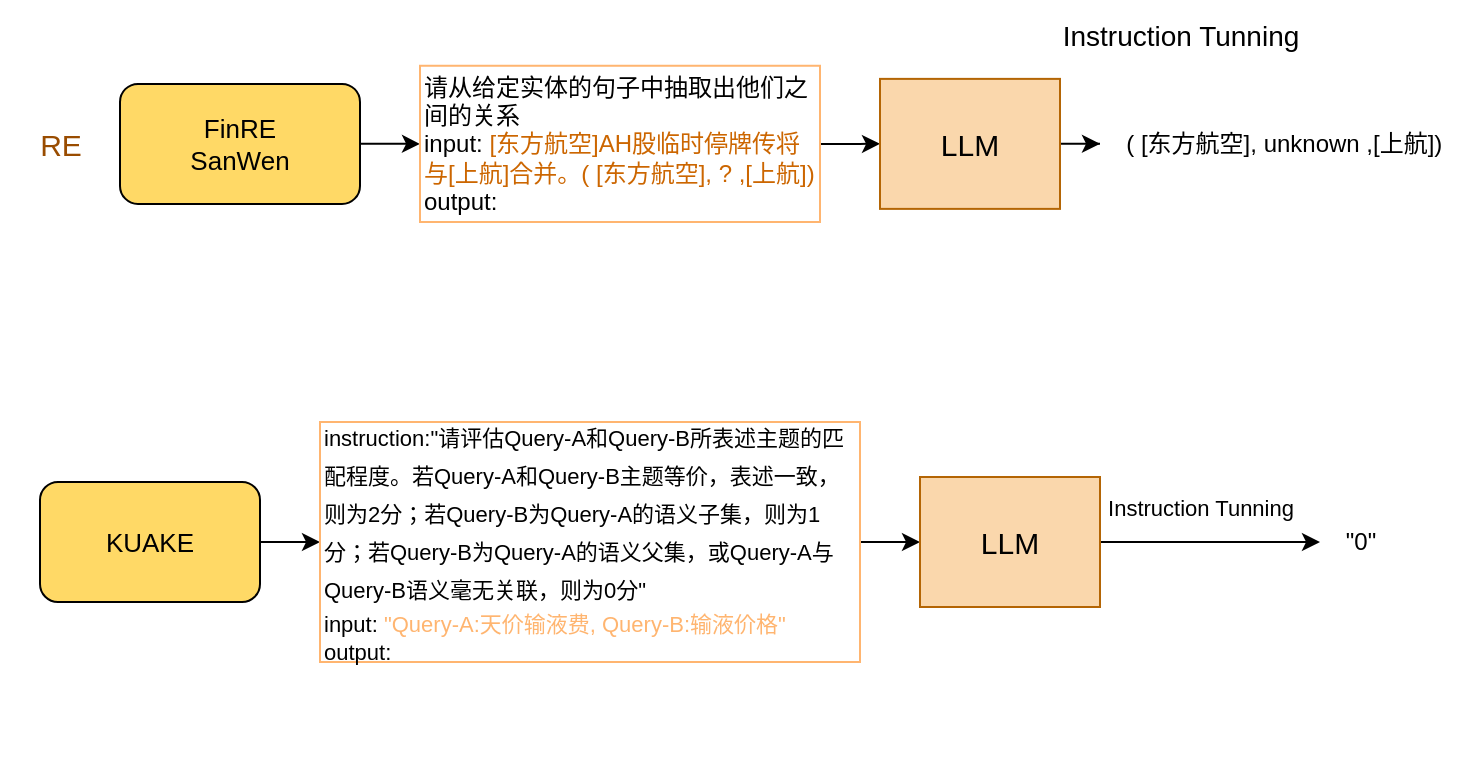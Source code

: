 <mxfile version="22.1.11" type="github">
  <diagram name="第 1 页" id="e0tXGLQbWe1YhPj0isI4">
    <mxGraphModel dx="906" dy="579" grid="1" gridSize="10" guides="1" tooltips="1" connect="1" arrows="1" fold="1" page="1" pageScale="1" pageWidth="827" pageHeight="1169" math="0" shadow="0">
      <root>
        <mxCell id="0" />
        <mxCell id="1" parent="0" />
        <mxCell id="YJZsNohducnvphbNoGTL-1" value="" style="edgeStyle=orthogonalEdgeStyle;rounded=0;orthogonalLoop=1;jettySize=auto;html=1;" edge="1" source="YJZsNohducnvphbNoGTL-2" target="YJZsNohducnvphbNoGTL-5" parent="1">
          <mxGeometry relative="1" as="geometry" />
        </mxCell>
        <mxCell id="YJZsNohducnvphbNoGTL-2" value="&lt;span style=&quot;font-size: 13px;&quot;&gt;KUAKE&lt;/span&gt;" style="rounded=1;whiteSpace=wrap;html=1;fillColor=#FFD966;gradientColor=none;" vertex="1" parent="1">
          <mxGeometry x="100" y="720" width="110" height="60" as="geometry" />
        </mxCell>
        <mxCell id="YJZsNohducnvphbNoGTL-4" value="" style="edgeStyle=orthogonalEdgeStyle;rounded=0;orthogonalLoop=1;jettySize=auto;html=1;" edge="1" source="YJZsNohducnvphbNoGTL-5" target="YJZsNohducnvphbNoGTL-7" parent="1">
          <mxGeometry relative="1" as="geometry" />
        </mxCell>
        <mxCell id="YJZsNohducnvphbNoGTL-5" value="&lt;div style=&quot;color: rgb(204, 204, 204); font-family: Consolas, &amp;quot;Courier New&amp;quot;, monospace; line-height: 19px;&quot;&gt;&lt;/div&gt;&lt;div style=&quot;line-height: 19px; font-size: 11px;&quot;&gt;&lt;font style=&quot;font-size: 11px;&quot; face=&quot;Helvetica&quot;&gt;instruction:&quot;请评估Query-A和Query-B所表述主题的匹配程度。若Query-A和Query-B主题等价，表述一致，则为2分；若Query-B为Query-A的语义子集，则为1分；若Query-B为Query-A的语义父集，或Query-A与Query-B语义毫无关联，则为0分&quot;&lt;/font&gt;&lt;/div&gt;&lt;font style=&quot;font-size: 11px;&quot;&gt;input:&amp;nbsp;&lt;font style=&quot;font-size: 11px;&quot; color=&quot;#ffb570&quot;&gt;&quot;Query-A:天价输液费, Query-B:输液价格&quot;&lt;/font&gt;&lt;br&gt;output:&amp;nbsp;&lt;/font&gt;" style="whiteSpace=wrap;html=1;align=left;strokeColor=#FFB570;" vertex="1" parent="1">
          <mxGeometry x="240" y="690" width="270" height="120" as="geometry" />
        </mxCell>
        <mxCell id="YJZsNohducnvphbNoGTL-6" value="" style="edgeStyle=orthogonalEdgeStyle;rounded=0;orthogonalLoop=1;jettySize=auto;html=1;" edge="1" source="YJZsNohducnvphbNoGTL-7" target="YJZsNohducnvphbNoGTL-8" parent="1">
          <mxGeometry relative="1" as="geometry" />
        </mxCell>
        <mxCell id="YJZsNohducnvphbNoGTL-7" value="&lt;font style=&quot;font-size: 15px;&quot;&gt;LLM&lt;/font&gt;" style="rounded=0;whiteSpace=wrap;html=1;fillColor=#fad7ac;strokeColor=#b46504;" vertex="1" parent="1">
          <mxGeometry x="540" y="717.5" width="90" height="65" as="geometry" />
        </mxCell>
        <mxCell id="YJZsNohducnvphbNoGTL-8" value="&quot;0&quot;" style="text;html=1;align=center;verticalAlign=middle;resizable=0;points=[];autosize=1;strokeColor=none;fillColor=none;" vertex="1" parent="1">
          <mxGeometry x="740" y="735" width="40" height="30" as="geometry" />
        </mxCell>
        <mxCell id="YJZsNohducnvphbNoGTL-9" value="&lt;font style=&quot;font-size: 11px;&quot;&gt;Instruction Tunning&lt;/font&gt;" style="text;html=1;align=center;verticalAlign=middle;resizable=0;points=[];autosize=1;strokeColor=none;fillColor=none;fontSize=11;" vertex="1" parent="1">
          <mxGeometry x="620" y="717.5" width="120" height="30" as="geometry" />
        </mxCell>
        <mxCell id="YJZsNohducnvphbNoGTL-22" value="" style="rounded=0;whiteSpace=wrap;html=1;fillColor=none;strokeColor=none;" vertex="1" parent="1">
          <mxGeometry x="80" y="640" width="700" height="220" as="geometry" />
        </mxCell>
        <mxCell id="YJZsNohducnvphbNoGTL-23" value="" style="edgeStyle=orthogonalEdgeStyle;rounded=0;orthogonalLoop=1;jettySize=auto;html=1;" edge="1" parent="1" source="YJZsNohducnvphbNoGTL-24" target="YJZsNohducnvphbNoGTL-27">
          <mxGeometry relative="1" as="geometry" />
        </mxCell>
        <mxCell id="YJZsNohducnvphbNoGTL-24" value="&lt;font style=&quot;font-size: 13px;&quot;&gt;FinRE&lt;br&gt;SanWen&lt;/font&gt;" style="rounded=1;whiteSpace=wrap;html=1;fillColor=#FFD966;gradientColor=none;" vertex="1" parent="1">
          <mxGeometry x="140" y="520.94" width="120" height="60" as="geometry" />
        </mxCell>
        <mxCell id="YJZsNohducnvphbNoGTL-25" value="&lt;font style=&quot;font-size: 15px;&quot;&gt;RE&lt;/font&gt;" style="text;html=1;align=center;verticalAlign=middle;resizable=0;points=[];autosize=1;strokeColor=none;fillColor=none;fontColor=#994C00;" vertex="1" parent="1">
          <mxGeometry x="90" y="535.94" width="40" height="30" as="geometry" />
        </mxCell>
        <mxCell id="YJZsNohducnvphbNoGTL-26" value="" style="edgeStyle=orthogonalEdgeStyle;rounded=0;orthogonalLoop=1;jettySize=auto;html=1;" edge="1" parent="1" source="YJZsNohducnvphbNoGTL-27" target="YJZsNohducnvphbNoGTL-29">
          <mxGeometry relative="1" as="geometry" />
        </mxCell>
        <mxCell id="YJZsNohducnvphbNoGTL-27" value="请从给定实体的句子中抽取出他们之间的关系&lt;br&gt;input: &lt;font color=&quot;#cc6600&quot;&gt;[东方航空]AH股临时停牌传将与[上航]合并。(&amp;nbsp;[东方航空], ? ,[上航])&lt;/font&gt;&lt;br&gt;output:&amp;nbsp;" style="whiteSpace=wrap;html=1;align=left;strokeColor=#FFB570;" vertex="1" parent="1">
          <mxGeometry x="290" y="511.88" width="200" height="78.12" as="geometry" />
        </mxCell>
        <mxCell id="YJZsNohducnvphbNoGTL-28" value="" style="edgeStyle=orthogonalEdgeStyle;rounded=0;orthogonalLoop=1;jettySize=auto;html=1;" edge="1" parent="1" source="YJZsNohducnvphbNoGTL-29" target="YJZsNohducnvphbNoGTL-30">
          <mxGeometry relative="1" as="geometry" />
        </mxCell>
        <mxCell id="YJZsNohducnvphbNoGTL-29" value="&lt;font style=&quot;font-size: 15px;&quot;&gt;LLM&lt;/font&gt;" style="rounded=0;whiteSpace=wrap;html=1;fillColor=#fad7ac;strokeColor=#b46504;" vertex="1" parent="1">
          <mxGeometry x="520" y="518.44" width="90" height="65" as="geometry" />
        </mxCell>
        <mxCell id="YJZsNohducnvphbNoGTL-30" value="&amp;nbsp;(&amp;nbsp;[东方航空], unknown ,[上航])" style="text;html=1;align=center;verticalAlign=middle;resizable=0;points=[];autosize=1;strokeColor=none;fillColor=none;" vertex="1" parent="1">
          <mxGeometry x="630" y="535.94" width="180" height="30" as="geometry" />
        </mxCell>
        <mxCell id="YJZsNohducnvphbNoGTL-31" value="&lt;font style=&quot;font-size: 14px;&quot;&gt;Instruction Tunning&lt;/font&gt;" style="text;html=1;align=center;verticalAlign=middle;resizable=0;points=[];autosize=1;strokeColor=none;fillColor=none;" vertex="1" parent="1">
          <mxGeometry x="600" y="481.88" width="140" height="30" as="geometry" />
        </mxCell>
        <mxCell id="YJZsNohducnvphbNoGTL-32" value="" style="rounded=0;whiteSpace=wrap;html=1;opacity=0;" vertex="1" parent="1">
          <mxGeometry x="90" y="480" width="720" height="120" as="geometry" />
        </mxCell>
      </root>
    </mxGraphModel>
  </diagram>
</mxfile>
